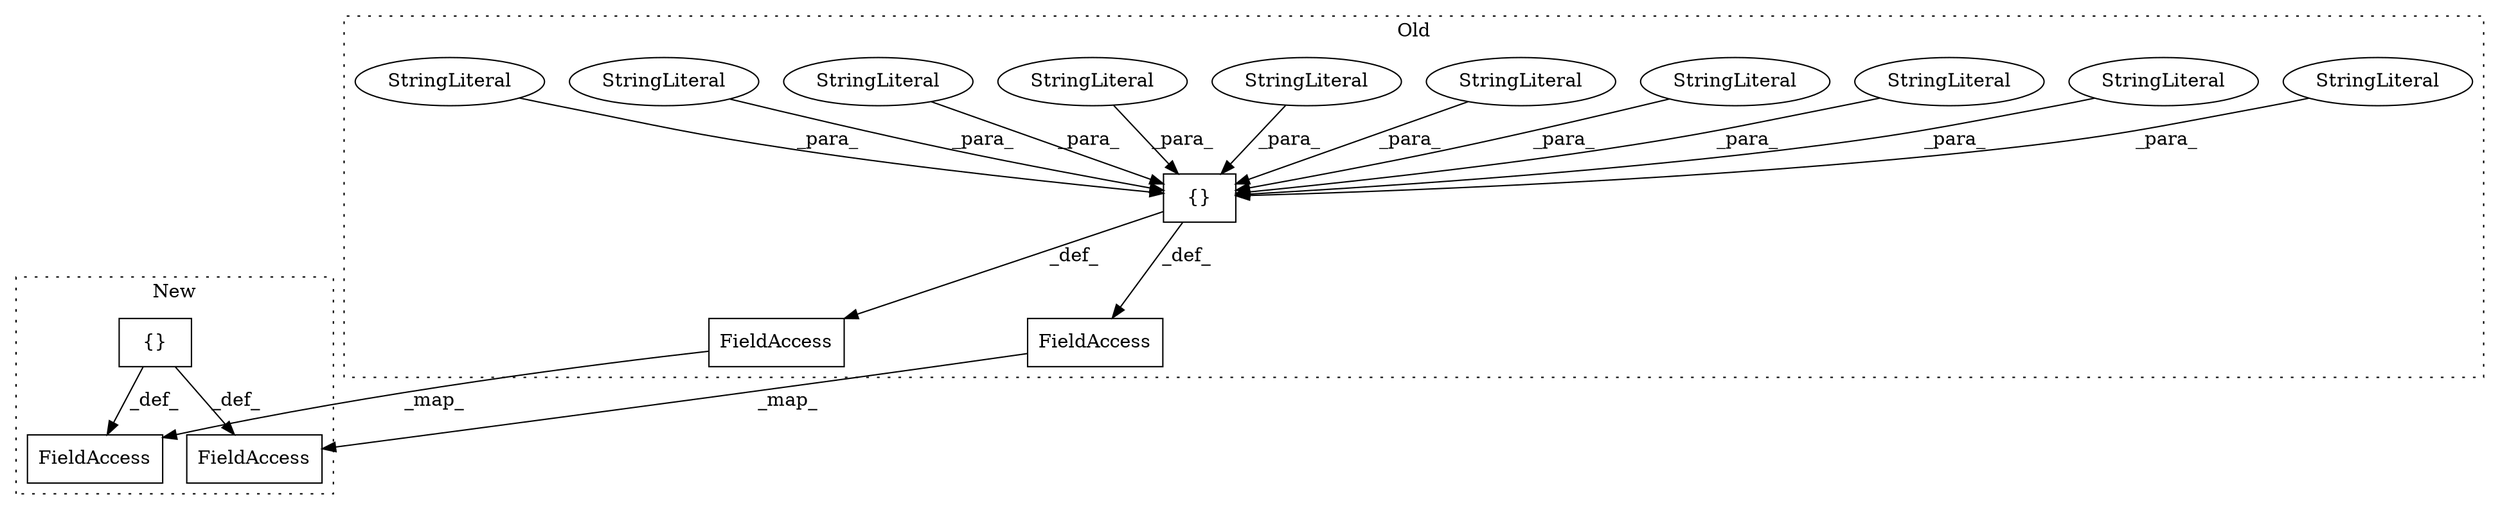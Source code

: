 digraph G {
subgraph cluster0 {
1 [label="{}" a="4" s="5139,5229" l="1,1" shape="box"];
3 [label="StringLiteral" a="45" s="5217" l="5" shape="ellipse"];
4 [label="StringLiteral" a="45" s="5223" l="6" shape="ellipse"];
5 [label="StringLiteral" a="45" s="5175" l="11" shape="ellipse"];
6 [label="StringLiteral" a="45" s="5187" l="10" shape="ellipse"];
7 [label="StringLiteral" a="45" s="5159" l="6" shape="ellipse"];
8 [label="StringLiteral" a="45" s="5198" l="8" shape="ellipse"];
9 [label="StringLiteral" a="45" s="5140" l="7" shape="ellipse"];
10 [label="StringLiteral" a="45" s="5166" l="8" shape="ellipse"];
11 [label="StringLiteral" a="45" s="5148" l="10" shape="ellipse"];
12 [label="StringLiteral" a="45" s="5207" l="9" shape="ellipse"];
14 [label="FieldAccess" a="22" s="7473" l="7" shape="box"];
15 [label="FieldAccess" a="22" s="7541" l="7" shape="box"];
label = "Old";
style="dotted";
}
subgraph cluster1 {
2 [label="{}" a="4" s="5156,5253" l="1,1" shape="box"];
13 [label="FieldAccess" a="22" s="7497" l="7" shape="box"];
16 [label="FieldAccess" a="22" s="7565" l="7" shape="box"];
label = "New";
style="dotted";
}
1 -> 14 [label="_def_"];
1 -> 15 [label="_def_"];
2 -> 13 [label="_def_"];
2 -> 16 [label="_def_"];
3 -> 1 [label="_para_"];
4 -> 1 [label="_para_"];
5 -> 1 [label="_para_"];
6 -> 1 [label="_para_"];
7 -> 1 [label="_para_"];
8 -> 1 [label="_para_"];
9 -> 1 [label="_para_"];
10 -> 1 [label="_para_"];
11 -> 1 [label="_para_"];
12 -> 1 [label="_para_"];
14 -> 13 [label="_map_"];
15 -> 16 [label="_map_"];
}